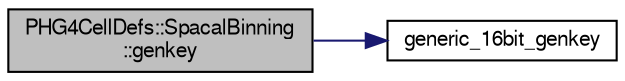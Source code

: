 digraph "PHG4CellDefs::SpacalBinning::genkey"
{
  bgcolor="transparent";
  edge [fontname="FreeSans",fontsize="10",labelfontname="FreeSans",labelfontsize="10"];
  node [fontname="FreeSans",fontsize="10",shape=record];
  rankdir="LR";
  Node1 [label="PHG4CellDefs::SpacalBinning\l::genkey",height=0.2,width=0.4,color="black", fillcolor="grey75", style="filled" fontcolor="black"];
  Node1 -> Node2 [color="midnightblue",fontsize="10",style="solid",fontname="FreeSans"];
  Node2 [label="generic_16bit_genkey",height=0.2,width=0.4,color="black",URL="$d9/d13/PHG4CellDefs_8cc.html#a85ba9f720354d77b858e20c95a1b8f9e"];
}
